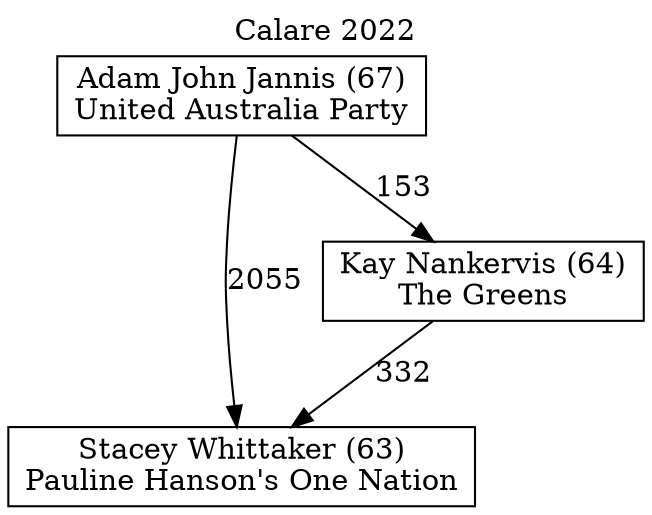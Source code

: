 // House preference flow
digraph "Stacey Whittaker (63)_Calare_2022" {
	graph [label="Calare 2022" labelloc=t mclimit=10]
	node [shape=box]
	"Stacey Whittaker (63)" [label="Stacey Whittaker (63)
Pauline Hanson's One Nation"]
	"Adam John Jannis (67)" [label="Adam John Jannis (67)
United Australia Party"]
	"Kay Nankervis (64)" [label="Kay Nankervis (64)
The Greens"]
	"Adam John Jannis (67)" -> "Kay Nankervis (64)" [label=153]
	"Kay Nankervis (64)" -> "Stacey Whittaker (63)" [label=332]
	"Adam John Jannis (67)" -> "Stacey Whittaker (63)" [label=2055]
}
